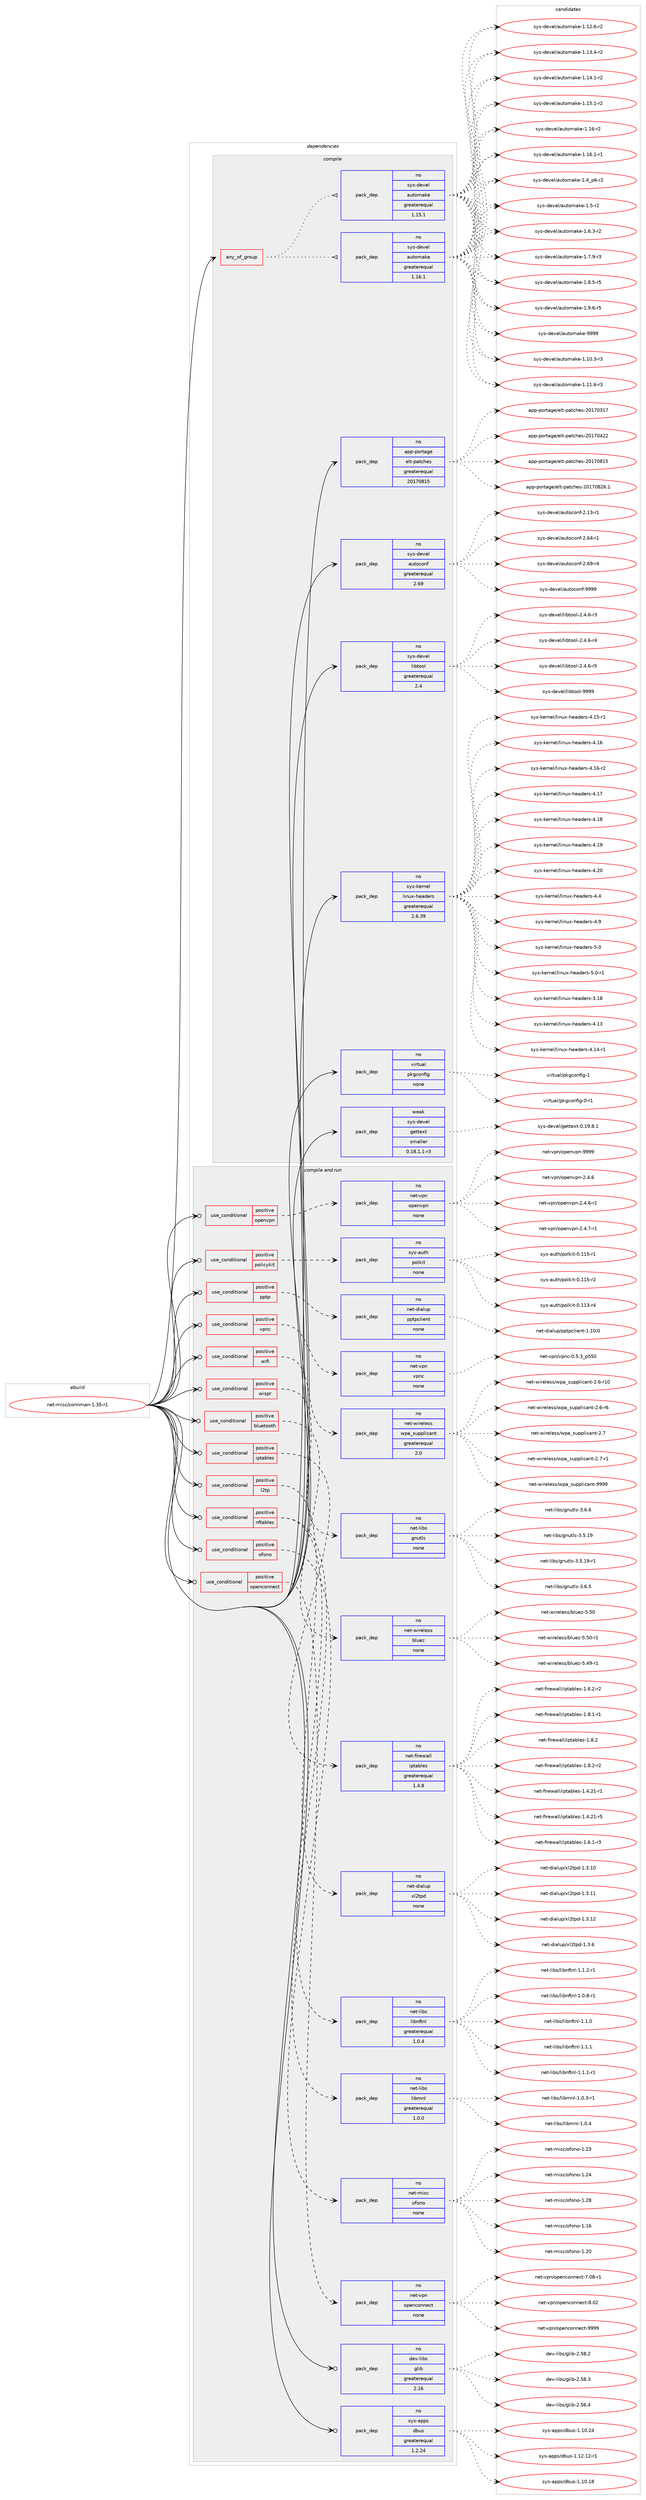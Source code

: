 digraph prolog {

# *************
# Graph options
# *************

newrank=true;
concentrate=true;
compound=true;
graph [rankdir=LR,fontname=Helvetica,fontsize=10,ranksep=1.5];#, ranksep=2.5, nodesep=0.2];
edge  [arrowhead=vee];
node  [fontname=Helvetica,fontsize=10];

# **********
# The ebuild
# **********

subgraph cluster_leftcol {
color=gray;
rank=same;
label=<<i>ebuild</i>>;
id [label="net-misc/connman-1.35-r1", color=red, width=4, href="../net-misc/connman-1.35-r1.svg"];
}

# ****************
# The dependencies
# ****************

subgraph cluster_midcol {
color=gray;
label=<<i>dependencies</i>>;
subgraph cluster_compile {
fillcolor="#eeeeee";
style=filled;
label=<<i>compile</i>>;
subgraph any26319 {
dependency1666412 [label=<<TABLE BORDER="0" CELLBORDER="1" CELLSPACING="0" CELLPADDING="4"><TR><TD CELLPADDING="10">any_of_group</TD></TR></TABLE>>, shape=none, color=red];subgraph pack1191334 {
dependency1666413 [label=<<TABLE BORDER="0" CELLBORDER="1" CELLSPACING="0" CELLPADDING="4" WIDTH="220"><TR><TD ROWSPAN="6" CELLPADDING="30">pack_dep</TD></TR><TR><TD WIDTH="110">no</TD></TR><TR><TD>sys-devel</TD></TR><TR><TD>automake</TD></TR><TR><TD>greaterequal</TD></TR><TR><TD>1.16.1</TD></TR></TABLE>>, shape=none, color=blue];
}
dependency1666412:e -> dependency1666413:w [weight=20,style="dotted",arrowhead="oinv"];
subgraph pack1191335 {
dependency1666414 [label=<<TABLE BORDER="0" CELLBORDER="1" CELLSPACING="0" CELLPADDING="4" WIDTH="220"><TR><TD ROWSPAN="6" CELLPADDING="30">pack_dep</TD></TR><TR><TD WIDTH="110">no</TD></TR><TR><TD>sys-devel</TD></TR><TR><TD>automake</TD></TR><TR><TD>greaterequal</TD></TR><TR><TD>1.15.1</TD></TR></TABLE>>, shape=none, color=blue];
}
dependency1666412:e -> dependency1666414:w [weight=20,style="dotted",arrowhead="oinv"];
}
id:e -> dependency1666412:w [weight=20,style="solid",arrowhead="vee"];
subgraph pack1191336 {
dependency1666415 [label=<<TABLE BORDER="0" CELLBORDER="1" CELLSPACING="0" CELLPADDING="4" WIDTH="220"><TR><TD ROWSPAN="6" CELLPADDING="30">pack_dep</TD></TR><TR><TD WIDTH="110">no</TD></TR><TR><TD>app-portage</TD></TR><TR><TD>elt-patches</TD></TR><TR><TD>greaterequal</TD></TR><TR><TD>20170815</TD></TR></TABLE>>, shape=none, color=blue];
}
id:e -> dependency1666415:w [weight=20,style="solid",arrowhead="vee"];
subgraph pack1191337 {
dependency1666416 [label=<<TABLE BORDER="0" CELLBORDER="1" CELLSPACING="0" CELLPADDING="4" WIDTH="220"><TR><TD ROWSPAN="6" CELLPADDING="30">pack_dep</TD></TR><TR><TD WIDTH="110">no</TD></TR><TR><TD>sys-devel</TD></TR><TR><TD>autoconf</TD></TR><TR><TD>greaterequal</TD></TR><TR><TD>2.69</TD></TR></TABLE>>, shape=none, color=blue];
}
id:e -> dependency1666416:w [weight=20,style="solid",arrowhead="vee"];
subgraph pack1191338 {
dependency1666417 [label=<<TABLE BORDER="0" CELLBORDER="1" CELLSPACING="0" CELLPADDING="4" WIDTH="220"><TR><TD ROWSPAN="6" CELLPADDING="30">pack_dep</TD></TR><TR><TD WIDTH="110">no</TD></TR><TR><TD>sys-devel</TD></TR><TR><TD>libtool</TD></TR><TR><TD>greaterequal</TD></TR><TR><TD>2.4</TD></TR></TABLE>>, shape=none, color=blue];
}
id:e -> dependency1666417:w [weight=20,style="solid",arrowhead="vee"];
subgraph pack1191339 {
dependency1666418 [label=<<TABLE BORDER="0" CELLBORDER="1" CELLSPACING="0" CELLPADDING="4" WIDTH="220"><TR><TD ROWSPAN="6" CELLPADDING="30">pack_dep</TD></TR><TR><TD WIDTH="110">no</TD></TR><TR><TD>sys-kernel</TD></TR><TR><TD>linux-headers</TD></TR><TR><TD>greaterequal</TD></TR><TR><TD>2.6.39</TD></TR></TABLE>>, shape=none, color=blue];
}
id:e -> dependency1666418:w [weight=20,style="solid",arrowhead="vee"];
subgraph pack1191340 {
dependency1666419 [label=<<TABLE BORDER="0" CELLBORDER="1" CELLSPACING="0" CELLPADDING="4" WIDTH="220"><TR><TD ROWSPAN="6" CELLPADDING="30">pack_dep</TD></TR><TR><TD WIDTH="110">no</TD></TR><TR><TD>virtual</TD></TR><TR><TD>pkgconfig</TD></TR><TR><TD>none</TD></TR><TR><TD></TD></TR></TABLE>>, shape=none, color=blue];
}
id:e -> dependency1666419:w [weight=20,style="solid",arrowhead="vee"];
subgraph pack1191341 {
dependency1666420 [label=<<TABLE BORDER="0" CELLBORDER="1" CELLSPACING="0" CELLPADDING="4" WIDTH="220"><TR><TD ROWSPAN="6" CELLPADDING="30">pack_dep</TD></TR><TR><TD WIDTH="110">weak</TD></TR><TR><TD>sys-devel</TD></TR><TR><TD>gettext</TD></TR><TR><TD>smaller</TD></TR><TR><TD>0.18.1.1-r3</TD></TR></TABLE>>, shape=none, color=blue];
}
id:e -> dependency1666420:w [weight=20,style="solid",arrowhead="vee"];
}
subgraph cluster_compileandrun {
fillcolor="#eeeeee";
style=filled;
label=<<i>compile and run</i>>;
subgraph cond447971 {
dependency1666421 [label=<<TABLE BORDER="0" CELLBORDER="1" CELLSPACING="0" CELLPADDING="4"><TR><TD ROWSPAN="3" CELLPADDING="10">use_conditional</TD></TR><TR><TD>positive</TD></TR><TR><TD>bluetooth</TD></TR></TABLE>>, shape=none, color=red];
subgraph pack1191342 {
dependency1666422 [label=<<TABLE BORDER="0" CELLBORDER="1" CELLSPACING="0" CELLPADDING="4" WIDTH="220"><TR><TD ROWSPAN="6" CELLPADDING="30">pack_dep</TD></TR><TR><TD WIDTH="110">no</TD></TR><TR><TD>net-wireless</TD></TR><TR><TD>bluez</TD></TR><TR><TD>none</TD></TR><TR><TD></TD></TR></TABLE>>, shape=none, color=blue];
}
dependency1666421:e -> dependency1666422:w [weight=20,style="dashed",arrowhead="vee"];
}
id:e -> dependency1666421:w [weight=20,style="solid",arrowhead="odotvee"];
subgraph cond447972 {
dependency1666423 [label=<<TABLE BORDER="0" CELLBORDER="1" CELLSPACING="0" CELLPADDING="4"><TR><TD ROWSPAN="3" CELLPADDING="10">use_conditional</TD></TR><TR><TD>positive</TD></TR><TR><TD>iptables</TD></TR></TABLE>>, shape=none, color=red];
subgraph pack1191343 {
dependency1666424 [label=<<TABLE BORDER="0" CELLBORDER="1" CELLSPACING="0" CELLPADDING="4" WIDTH="220"><TR><TD ROWSPAN="6" CELLPADDING="30">pack_dep</TD></TR><TR><TD WIDTH="110">no</TD></TR><TR><TD>net-firewall</TD></TR><TR><TD>iptables</TD></TR><TR><TD>greaterequal</TD></TR><TR><TD>1.4.8</TD></TR></TABLE>>, shape=none, color=blue];
}
dependency1666423:e -> dependency1666424:w [weight=20,style="dashed",arrowhead="vee"];
}
id:e -> dependency1666423:w [weight=20,style="solid",arrowhead="odotvee"];
subgraph cond447973 {
dependency1666425 [label=<<TABLE BORDER="0" CELLBORDER="1" CELLSPACING="0" CELLPADDING="4"><TR><TD ROWSPAN="3" CELLPADDING="10">use_conditional</TD></TR><TR><TD>positive</TD></TR><TR><TD>l2tp</TD></TR></TABLE>>, shape=none, color=red];
subgraph pack1191344 {
dependency1666426 [label=<<TABLE BORDER="0" CELLBORDER="1" CELLSPACING="0" CELLPADDING="4" WIDTH="220"><TR><TD ROWSPAN="6" CELLPADDING="30">pack_dep</TD></TR><TR><TD WIDTH="110">no</TD></TR><TR><TD>net-dialup</TD></TR><TR><TD>xl2tpd</TD></TR><TR><TD>none</TD></TR><TR><TD></TD></TR></TABLE>>, shape=none, color=blue];
}
dependency1666425:e -> dependency1666426:w [weight=20,style="dashed",arrowhead="vee"];
}
id:e -> dependency1666425:w [weight=20,style="solid",arrowhead="odotvee"];
subgraph cond447974 {
dependency1666427 [label=<<TABLE BORDER="0" CELLBORDER="1" CELLSPACING="0" CELLPADDING="4"><TR><TD ROWSPAN="3" CELLPADDING="10">use_conditional</TD></TR><TR><TD>positive</TD></TR><TR><TD>nftables</TD></TR></TABLE>>, shape=none, color=red];
subgraph pack1191345 {
dependency1666428 [label=<<TABLE BORDER="0" CELLBORDER="1" CELLSPACING="0" CELLPADDING="4" WIDTH="220"><TR><TD ROWSPAN="6" CELLPADDING="30">pack_dep</TD></TR><TR><TD WIDTH="110">no</TD></TR><TR><TD>net-libs</TD></TR><TR><TD>libnftnl</TD></TR><TR><TD>greaterequal</TD></TR><TR><TD>1.0.4</TD></TR></TABLE>>, shape=none, color=blue];
}
dependency1666427:e -> dependency1666428:w [weight=20,style="dashed",arrowhead="vee"];
subgraph pack1191346 {
dependency1666429 [label=<<TABLE BORDER="0" CELLBORDER="1" CELLSPACING="0" CELLPADDING="4" WIDTH="220"><TR><TD ROWSPAN="6" CELLPADDING="30">pack_dep</TD></TR><TR><TD WIDTH="110">no</TD></TR><TR><TD>net-libs</TD></TR><TR><TD>libmnl</TD></TR><TR><TD>greaterequal</TD></TR><TR><TD>1.0.0</TD></TR></TABLE>>, shape=none, color=blue];
}
dependency1666427:e -> dependency1666429:w [weight=20,style="dashed",arrowhead="vee"];
}
id:e -> dependency1666427:w [weight=20,style="solid",arrowhead="odotvee"];
subgraph cond447975 {
dependency1666430 [label=<<TABLE BORDER="0" CELLBORDER="1" CELLSPACING="0" CELLPADDING="4"><TR><TD ROWSPAN="3" CELLPADDING="10">use_conditional</TD></TR><TR><TD>positive</TD></TR><TR><TD>ofono</TD></TR></TABLE>>, shape=none, color=red];
subgraph pack1191347 {
dependency1666431 [label=<<TABLE BORDER="0" CELLBORDER="1" CELLSPACING="0" CELLPADDING="4" WIDTH="220"><TR><TD ROWSPAN="6" CELLPADDING="30">pack_dep</TD></TR><TR><TD WIDTH="110">no</TD></TR><TR><TD>net-misc</TD></TR><TR><TD>ofono</TD></TR><TR><TD>none</TD></TR><TR><TD></TD></TR></TABLE>>, shape=none, color=blue];
}
dependency1666430:e -> dependency1666431:w [weight=20,style="dashed",arrowhead="vee"];
}
id:e -> dependency1666430:w [weight=20,style="solid",arrowhead="odotvee"];
subgraph cond447976 {
dependency1666432 [label=<<TABLE BORDER="0" CELLBORDER="1" CELLSPACING="0" CELLPADDING="4"><TR><TD ROWSPAN="3" CELLPADDING="10">use_conditional</TD></TR><TR><TD>positive</TD></TR><TR><TD>openconnect</TD></TR></TABLE>>, shape=none, color=red];
subgraph pack1191348 {
dependency1666433 [label=<<TABLE BORDER="0" CELLBORDER="1" CELLSPACING="0" CELLPADDING="4" WIDTH="220"><TR><TD ROWSPAN="6" CELLPADDING="30">pack_dep</TD></TR><TR><TD WIDTH="110">no</TD></TR><TR><TD>net-vpn</TD></TR><TR><TD>openconnect</TD></TR><TR><TD>none</TD></TR><TR><TD></TD></TR></TABLE>>, shape=none, color=blue];
}
dependency1666432:e -> dependency1666433:w [weight=20,style="dashed",arrowhead="vee"];
}
id:e -> dependency1666432:w [weight=20,style="solid",arrowhead="odotvee"];
subgraph cond447977 {
dependency1666434 [label=<<TABLE BORDER="0" CELLBORDER="1" CELLSPACING="0" CELLPADDING="4"><TR><TD ROWSPAN="3" CELLPADDING="10">use_conditional</TD></TR><TR><TD>positive</TD></TR><TR><TD>openvpn</TD></TR></TABLE>>, shape=none, color=red];
subgraph pack1191349 {
dependency1666435 [label=<<TABLE BORDER="0" CELLBORDER="1" CELLSPACING="0" CELLPADDING="4" WIDTH="220"><TR><TD ROWSPAN="6" CELLPADDING="30">pack_dep</TD></TR><TR><TD WIDTH="110">no</TD></TR><TR><TD>net-vpn</TD></TR><TR><TD>openvpn</TD></TR><TR><TD>none</TD></TR><TR><TD></TD></TR></TABLE>>, shape=none, color=blue];
}
dependency1666434:e -> dependency1666435:w [weight=20,style="dashed",arrowhead="vee"];
}
id:e -> dependency1666434:w [weight=20,style="solid",arrowhead="odotvee"];
subgraph cond447978 {
dependency1666436 [label=<<TABLE BORDER="0" CELLBORDER="1" CELLSPACING="0" CELLPADDING="4"><TR><TD ROWSPAN="3" CELLPADDING="10">use_conditional</TD></TR><TR><TD>positive</TD></TR><TR><TD>policykit</TD></TR></TABLE>>, shape=none, color=red];
subgraph pack1191350 {
dependency1666437 [label=<<TABLE BORDER="0" CELLBORDER="1" CELLSPACING="0" CELLPADDING="4" WIDTH="220"><TR><TD ROWSPAN="6" CELLPADDING="30">pack_dep</TD></TR><TR><TD WIDTH="110">no</TD></TR><TR><TD>sys-auth</TD></TR><TR><TD>polkit</TD></TR><TR><TD>none</TD></TR><TR><TD></TD></TR></TABLE>>, shape=none, color=blue];
}
dependency1666436:e -> dependency1666437:w [weight=20,style="dashed",arrowhead="vee"];
}
id:e -> dependency1666436:w [weight=20,style="solid",arrowhead="odotvee"];
subgraph cond447979 {
dependency1666438 [label=<<TABLE BORDER="0" CELLBORDER="1" CELLSPACING="0" CELLPADDING="4"><TR><TD ROWSPAN="3" CELLPADDING="10">use_conditional</TD></TR><TR><TD>positive</TD></TR><TR><TD>pptp</TD></TR></TABLE>>, shape=none, color=red];
subgraph pack1191351 {
dependency1666439 [label=<<TABLE BORDER="0" CELLBORDER="1" CELLSPACING="0" CELLPADDING="4" WIDTH="220"><TR><TD ROWSPAN="6" CELLPADDING="30">pack_dep</TD></TR><TR><TD WIDTH="110">no</TD></TR><TR><TD>net-dialup</TD></TR><TR><TD>pptpclient</TD></TR><TR><TD>none</TD></TR><TR><TD></TD></TR></TABLE>>, shape=none, color=blue];
}
dependency1666438:e -> dependency1666439:w [weight=20,style="dashed",arrowhead="vee"];
}
id:e -> dependency1666438:w [weight=20,style="solid",arrowhead="odotvee"];
subgraph cond447980 {
dependency1666440 [label=<<TABLE BORDER="0" CELLBORDER="1" CELLSPACING="0" CELLPADDING="4"><TR><TD ROWSPAN="3" CELLPADDING="10">use_conditional</TD></TR><TR><TD>positive</TD></TR><TR><TD>vpnc</TD></TR></TABLE>>, shape=none, color=red];
subgraph pack1191352 {
dependency1666441 [label=<<TABLE BORDER="0" CELLBORDER="1" CELLSPACING="0" CELLPADDING="4" WIDTH="220"><TR><TD ROWSPAN="6" CELLPADDING="30">pack_dep</TD></TR><TR><TD WIDTH="110">no</TD></TR><TR><TD>net-vpn</TD></TR><TR><TD>vpnc</TD></TR><TR><TD>none</TD></TR><TR><TD></TD></TR></TABLE>>, shape=none, color=blue];
}
dependency1666440:e -> dependency1666441:w [weight=20,style="dashed",arrowhead="vee"];
}
id:e -> dependency1666440:w [weight=20,style="solid",arrowhead="odotvee"];
subgraph cond447981 {
dependency1666442 [label=<<TABLE BORDER="0" CELLBORDER="1" CELLSPACING="0" CELLPADDING="4"><TR><TD ROWSPAN="3" CELLPADDING="10">use_conditional</TD></TR><TR><TD>positive</TD></TR><TR><TD>wifi</TD></TR></TABLE>>, shape=none, color=red];
subgraph pack1191353 {
dependency1666443 [label=<<TABLE BORDER="0" CELLBORDER="1" CELLSPACING="0" CELLPADDING="4" WIDTH="220"><TR><TD ROWSPAN="6" CELLPADDING="30">pack_dep</TD></TR><TR><TD WIDTH="110">no</TD></TR><TR><TD>net-wireless</TD></TR><TR><TD>wpa_supplicant</TD></TR><TR><TD>greaterequal</TD></TR><TR><TD>2.0</TD></TR></TABLE>>, shape=none, color=blue];
}
dependency1666442:e -> dependency1666443:w [weight=20,style="dashed",arrowhead="vee"];
}
id:e -> dependency1666442:w [weight=20,style="solid",arrowhead="odotvee"];
subgraph cond447982 {
dependency1666444 [label=<<TABLE BORDER="0" CELLBORDER="1" CELLSPACING="0" CELLPADDING="4"><TR><TD ROWSPAN="3" CELLPADDING="10">use_conditional</TD></TR><TR><TD>positive</TD></TR><TR><TD>wispr</TD></TR></TABLE>>, shape=none, color=red];
subgraph pack1191354 {
dependency1666445 [label=<<TABLE BORDER="0" CELLBORDER="1" CELLSPACING="0" CELLPADDING="4" WIDTH="220"><TR><TD ROWSPAN="6" CELLPADDING="30">pack_dep</TD></TR><TR><TD WIDTH="110">no</TD></TR><TR><TD>net-libs</TD></TR><TR><TD>gnutls</TD></TR><TR><TD>none</TD></TR><TR><TD></TD></TR></TABLE>>, shape=none, color=blue];
}
dependency1666444:e -> dependency1666445:w [weight=20,style="dashed",arrowhead="vee"];
}
id:e -> dependency1666444:w [weight=20,style="solid",arrowhead="odotvee"];
subgraph pack1191355 {
dependency1666446 [label=<<TABLE BORDER="0" CELLBORDER="1" CELLSPACING="0" CELLPADDING="4" WIDTH="220"><TR><TD ROWSPAN="6" CELLPADDING="30">pack_dep</TD></TR><TR><TD WIDTH="110">no</TD></TR><TR><TD>dev-libs</TD></TR><TR><TD>glib</TD></TR><TR><TD>greaterequal</TD></TR><TR><TD>2.16</TD></TR></TABLE>>, shape=none, color=blue];
}
id:e -> dependency1666446:w [weight=20,style="solid",arrowhead="odotvee"];
subgraph pack1191356 {
dependency1666447 [label=<<TABLE BORDER="0" CELLBORDER="1" CELLSPACING="0" CELLPADDING="4" WIDTH="220"><TR><TD ROWSPAN="6" CELLPADDING="30">pack_dep</TD></TR><TR><TD WIDTH="110">no</TD></TR><TR><TD>sys-apps</TD></TR><TR><TD>dbus</TD></TR><TR><TD>greaterequal</TD></TR><TR><TD>1.2.24</TD></TR></TABLE>>, shape=none, color=blue];
}
id:e -> dependency1666447:w [weight=20,style="solid",arrowhead="odotvee"];
}
subgraph cluster_run {
fillcolor="#eeeeee";
style=filled;
label=<<i>run</i>>;
}
}

# **************
# The candidates
# **************

subgraph cluster_choices {
rank=same;
color=gray;
label=<<i>candidates</i>>;

subgraph choice1191334 {
color=black;
nodesep=1;
choice11512111545100101118101108479711711611110997107101454946494846514511451 [label="sys-devel/automake-1.10.3-r3", color=red, width=4,href="../sys-devel/automake-1.10.3-r3.svg"];
choice11512111545100101118101108479711711611110997107101454946494946544511451 [label="sys-devel/automake-1.11.6-r3", color=red, width=4,href="../sys-devel/automake-1.11.6-r3.svg"];
choice11512111545100101118101108479711711611110997107101454946495046544511450 [label="sys-devel/automake-1.12.6-r2", color=red, width=4,href="../sys-devel/automake-1.12.6-r2.svg"];
choice11512111545100101118101108479711711611110997107101454946495146524511450 [label="sys-devel/automake-1.13.4-r2", color=red, width=4,href="../sys-devel/automake-1.13.4-r2.svg"];
choice11512111545100101118101108479711711611110997107101454946495246494511450 [label="sys-devel/automake-1.14.1-r2", color=red, width=4,href="../sys-devel/automake-1.14.1-r2.svg"];
choice11512111545100101118101108479711711611110997107101454946495346494511450 [label="sys-devel/automake-1.15.1-r2", color=red, width=4,href="../sys-devel/automake-1.15.1-r2.svg"];
choice1151211154510010111810110847971171161111099710710145494649544511450 [label="sys-devel/automake-1.16-r2", color=red, width=4,href="../sys-devel/automake-1.16-r2.svg"];
choice11512111545100101118101108479711711611110997107101454946495446494511449 [label="sys-devel/automake-1.16.1-r1", color=red, width=4,href="../sys-devel/automake-1.16.1-r1.svg"];
choice115121115451001011181011084797117116111109971071014549465295112544511450 [label="sys-devel/automake-1.4_p6-r2", color=red, width=4,href="../sys-devel/automake-1.4_p6-r2.svg"];
choice11512111545100101118101108479711711611110997107101454946534511450 [label="sys-devel/automake-1.5-r2", color=red, width=4,href="../sys-devel/automake-1.5-r2.svg"];
choice115121115451001011181011084797117116111109971071014549465446514511450 [label="sys-devel/automake-1.6.3-r2", color=red, width=4,href="../sys-devel/automake-1.6.3-r2.svg"];
choice115121115451001011181011084797117116111109971071014549465546574511451 [label="sys-devel/automake-1.7.9-r3", color=red, width=4,href="../sys-devel/automake-1.7.9-r3.svg"];
choice115121115451001011181011084797117116111109971071014549465646534511453 [label="sys-devel/automake-1.8.5-r5", color=red, width=4,href="../sys-devel/automake-1.8.5-r5.svg"];
choice115121115451001011181011084797117116111109971071014549465746544511453 [label="sys-devel/automake-1.9.6-r5", color=red, width=4,href="../sys-devel/automake-1.9.6-r5.svg"];
choice115121115451001011181011084797117116111109971071014557575757 [label="sys-devel/automake-9999", color=red, width=4,href="../sys-devel/automake-9999.svg"];
dependency1666413:e -> choice11512111545100101118101108479711711611110997107101454946494846514511451:w [style=dotted,weight="100"];
dependency1666413:e -> choice11512111545100101118101108479711711611110997107101454946494946544511451:w [style=dotted,weight="100"];
dependency1666413:e -> choice11512111545100101118101108479711711611110997107101454946495046544511450:w [style=dotted,weight="100"];
dependency1666413:e -> choice11512111545100101118101108479711711611110997107101454946495146524511450:w [style=dotted,weight="100"];
dependency1666413:e -> choice11512111545100101118101108479711711611110997107101454946495246494511450:w [style=dotted,weight="100"];
dependency1666413:e -> choice11512111545100101118101108479711711611110997107101454946495346494511450:w [style=dotted,weight="100"];
dependency1666413:e -> choice1151211154510010111810110847971171161111099710710145494649544511450:w [style=dotted,weight="100"];
dependency1666413:e -> choice11512111545100101118101108479711711611110997107101454946495446494511449:w [style=dotted,weight="100"];
dependency1666413:e -> choice115121115451001011181011084797117116111109971071014549465295112544511450:w [style=dotted,weight="100"];
dependency1666413:e -> choice11512111545100101118101108479711711611110997107101454946534511450:w [style=dotted,weight="100"];
dependency1666413:e -> choice115121115451001011181011084797117116111109971071014549465446514511450:w [style=dotted,weight="100"];
dependency1666413:e -> choice115121115451001011181011084797117116111109971071014549465546574511451:w [style=dotted,weight="100"];
dependency1666413:e -> choice115121115451001011181011084797117116111109971071014549465646534511453:w [style=dotted,weight="100"];
dependency1666413:e -> choice115121115451001011181011084797117116111109971071014549465746544511453:w [style=dotted,weight="100"];
dependency1666413:e -> choice115121115451001011181011084797117116111109971071014557575757:w [style=dotted,weight="100"];
}
subgraph choice1191335 {
color=black;
nodesep=1;
choice11512111545100101118101108479711711611110997107101454946494846514511451 [label="sys-devel/automake-1.10.3-r3", color=red, width=4,href="../sys-devel/automake-1.10.3-r3.svg"];
choice11512111545100101118101108479711711611110997107101454946494946544511451 [label="sys-devel/automake-1.11.6-r3", color=red, width=4,href="../sys-devel/automake-1.11.6-r3.svg"];
choice11512111545100101118101108479711711611110997107101454946495046544511450 [label="sys-devel/automake-1.12.6-r2", color=red, width=4,href="../sys-devel/automake-1.12.6-r2.svg"];
choice11512111545100101118101108479711711611110997107101454946495146524511450 [label="sys-devel/automake-1.13.4-r2", color=red, width=4,href="../sys-devel/automake-1.13.4-r2.svg"];
choice11512111545100101118101108479711711611110997107101454946495246494511450 [label="sys-devel/automake-1.14.1-r2", color=red, width=4,href="../sys-devel/automake-1.14.1-r2.svg"];
choice11512111545100101118101108479711711611110997107101454946495346494511450 [label="sys-devel/automake-1.15.1-r2", color=red, width=4,href="../sys-devel/automake-1.15.1-r2.svg"];
choice1151211154510010111810110847971171161111099710710145494649544511450 [label="sys-devel/automake-1.16-r2", color=red, width=4,href="../sys-devel/automake-1.16-r2.svg"];
choice11512111545100101118101108479711711611110997107101454946495446494511449 [label="sys-devel/automake-1.16.1-r1", color=red, width=4,href="../sys-devel/automake-1.16.1-r1.svg"];
choice115121115451001011181011084797117116111109971071014549465295112544511450 [label="sys-devel/automake-1.4_p6-r2", color=red, width=4,href="../sys-devel/automake-1.4_p6-r2.svg"];
choice11512111545100101118101108479711711611110997107101454946534511450 [label="sys-devel/automake-1.5-r2", color=red, width=4,href="../sys-devel/automake-1.5-r2.svg"];
choice115121115451001011181011084797117116111109971071014549465446514511450 [label="sys-devel/automake-1.6.3-r2", color=red, width=4,href="../sys-devel/automake-1.6.3-r2.svg"];
choice115121115451001011181011084797117116111109971071014549465546574511451 [label="sys-devel/automake-1.7.9-r3", color=red, width=4,href="../sys-devel/automake-1.7.9-r3.svg"];
choice115121115451001011181011084797117116111109971071014549465646534511453 [label="sys-devel/automake-1.8.5-r5", color=red, width=4,href="../sys-devel/automake-1.8.5-r5.svg"];
choice115121115451001011181011084797117116111109971071014549465746544511453 [label="sys-devel/automake-1.9.6-r5", color=red, width=4,href="../sys-devel/automake-1.9.6-r5.svg"];
choice115121115451001011181011084797117116111109971071014557575757 [label="sys-devel/automake-9999", color=red, width=4,href="../sys-devel/automake-9999.svg"];
dependency1666414:e -> choice11512111545100101118101108479711711611110997107101454946494846514511451:w [style=dotted,weight="100"];
dependency1666414:e -> choice11512111545100101118101108479711711611110997107101454946494946544511451:w [style=dotted,weight="100"];
dependency1666414:e -> choice11512111545100101118101108479711711611110997107101454946495046544511450:w [style=dotted,weight="100"];
dependency1666414:e -> choice11512111545100101118101108479711711611110997107101454946495146524511450:w [style=dotted,weight="100"];
dependency1666414:e -> choice11512111545100101118101108479711711611110997107101454946495246494511450:w [style=dotted,weight="100"];
dependency1666414:e -> choice11512111545100101118101108479711711611110997107101454946495346494511450:w [style=dotted,weight="100"];
dependency1666414:e -> choice1151211154510010111810110847971171161111099710710145494649544511450:w [style=dotted,weight="100"];
dependency1666414:e -> choice11512111545100101118101108479711711611110997107101454946495446494511449:w [style=dotted,weight="100"];
dependency1666414:e -> choice115121115451001011181011084797117116111109971071014549465295112544511450:w [style=dotted,weight="100"];
dependency1666414:e -> choice11512111545100101118101108479711711611110997107101454946534511450:w [style=dotted,weight="100"];
dependency1666414:e -> choice115121115451001011181011084797117116111109971071014549465446514511450:w [style=dotted,weight="100"];
dependency1666414:e -> choice115121115451001011181011084797117116111109971071014549465546574511451:w [style=dotted,weight="100"];
dependency1666414:e -> choice115121115451001011181011084797117116111109971071014549465646534511453:w [style=dotted,weight="100"];
dependency1666414:e -> choice115121115451001011181011084797117116111109971071014549465746544511453:w [style=dotted,weight="100"];
dependency1666414:e -> choice115121115451001011181011084797117116111109971071014557575757:w [style=dotted,weight="100"];
}
subgraph choice1191336 {
color=black;
nodesep=1;
choice97112112451121111141169710310147101108116451129711699104101115455048495548514955 [label="app-portage/elt-patches-20170317", color=red, width=4,href="../app-portage/elt-patches-20170317.svg"];
choice97112112451121111141169710310147101108116451129711699104101115455048495548525050 [label="app-portage/elt-patches-20170422", color=red, width=4,href="../app-portage/elt-patches-20170422.svg"];
choice97112112451121111141169710310147101108116451129711699104101115455048495548564953 [label="app-portage/elt-patches-20170815", color=red, width=4,href="../app-portage/elt-patches-20170815.svg"];
choice971121124511211111411697103101471011081164511297116991041011154550484955485650544649 [label="app-portage/elt-patches-20170826.1", color=red, width=4,href="../app-portage/elt-patches-20170826.1.svg"];
dependency1666415:e -> choice97112112451121111141169710310147101108116451129711699104101115455048495548514955:w [style=dotted,weight="100"];
dependency1666415:e -> choice97112112451121111141169710310147101108116451129711699104101115455048495548525050:w [style=dotted,weight="100"];
dependency1666415:e -> choice97112112451121111141169710310147101108116451129711699104101115455048495548564953:w [style=dotted,weight="100"];
dependency1666415:e -> choice971121124511211111411697103101471011081164511297116991041011154550484955485650544649:w [style=dotted,weight="100"];
}
subgraph choice1191337 {
color=black;
nodesep=1;
choice1151211154510010111810110847971171161119911111010245504649514511449 [label="sys-devel/autoconf-2.13-r1", color=red, width=4,href="../sys-devel/autoconf-2.13-r1.svg"];
choice1151211154510010111810110847971171161119911111010245504654524511449 [label="sys-devel/autoconf-2.64-r1", color=red, width=4,href="../sys-devel/autoconf-2.64-r1.svg"];
choice1151211154510010111810110847971171161119911111010245504654574511452 [label="sys-devel/autoconf-2.69-r4", color=red, width=4,href="../sys-devel/autoconf-2.69-r4.svg"];
choice115121115451001011181011084797117116111991111101024557575757 [label="sys-devel/autoconf-9999", color=red, width=4,href="../sys-devel/autoconf-9999.svg"];
dependency1666416:e -> choice1151211154510010111810110847971171161119911111010245504649514511449:w [style=dotted,weight="100"];
dependency1666416:e -> choice1151211154510010111810110847971171161119911111010245504654524511449:w [style=dotted,weight="100"];
dependency1666416:e -> choice1151211154510010111810110847971171161119911111010245504654574511452:w [style=dotted,weight="100"];
dependency1666416:e -> choice115121115451001011181011084797117116111991111101024557575757:w [style=dotted,weight="100"];
}
subgraph choice1191338 {
color=black;
nodesep=1;
choice1151211154510010111810110847108105981161111111084550465246544511451 [label="sys-devel/libtool-2.4.6-r3", color=red, width=4,href="../sys-devel/libtool-2.4.6-r3.svg"];
choice1151211154510010111810110847108105981161111111084550465246544511452 [label="sys-devel/libtool-2.4.6-r4", color=red, width=4,href="../sys-devel/libtool-2.4.6-r4.svg"];
choice1151211154510010111810110847108105981161111111084550465246544511453 [label="sys-devel/libtool-2.4.6-r5", color=red, width=4,href="../sys-devel/libtool-2.4.6-r5.svg"];
choice1151211154510010111810110847108105981161111111084557575757 [label="sys-devel/libtool-9999", color=red, width=4,href="../sys-devel/libtool-9999.svg"];
dependency1666417:e -> choice1151211154510010111810110847108105981161111111084550465246544511451:w [style=dotted,weight="100"];
dependency1666417:e -> choice1151211154510010111810110847108105981161111111084550465246544511452:w [style=dotted,weight="100"];
dependency1666417:e -> choice1151211154510010111810110847108105981161111111084550465246544511453:w [style=dotted,weight="100"];
dependency1666417:e -> choice1151211154510010111810110847108105981161111111084557575757:w [style=dotted,weight="100"];
}
subgraph choice1191339 {
color=black;
nodesep=1;
choice115121115451071011141101011084710810511011712045104101971001011141154551464956 [label="sys-kernel/linux-headers-3.18", color=red, width=4,href="../sys-kernel/linux-headers-3.18.svg"];
choice115121115451071011141101011084710810511011712045104101971001011141154552464951 [label="sys-kernel/linux-headers-4.13", color=red, width=4,href="../sys-kernel/linux-headers-4.13.svg"];
choice1151211154510710111411010110847108105110117120451041019710010111411545524649524511449 [label="sys-kernel/linux-headers-4.14-r1", color=red, width=4,href="../sys-kernel/linux-headers-4.14-r1.svg"];
choice1151211154510710111411010110847108105110117120451041019710010111411545524649534511449 [label="sys-kernel/linux-headers-4.15-r1", color=red, width=4,href="../sys-kernel/linux-headers-4.15-r1.svg"];
choice115121115451071011141101011084710810511011712045104101971001011141154552464954 [label="sys-kernel/linux-headers-4.16", color=red, width=4,href="../sys-kernel/linux-headers-4.16.svg"];
choice1151211154510710111411010110847108105110117120451041019710010111411545524649544511450 [label="sys-kernel/linux-headers-4.16-r2", color=red, width=4,href="../sys-kernel/linux-headers-4.16-r2.svg"];
choice115121115451071011141101011084710810511011712045104101971001011141154552464955 [label="sys-kernel/linux-headers-4.17", color=red, width=4,href="../sys-kernel/linux-headers-4.17.svg"];
choice115121115451071011141101011084710810511011712045104101971001011141154552464956 [label="sys-kernel/linux-headers-4.18", color=red, width=4,href="../sys-kernel/linux-headers-4.18.svg"];
choice115121115451071011141101011084710810511011712045104101971001011141154552464957 [label="sys-kernel/linux-headers-4.19", color=red, width=4,href="../sys-kernel/linux-headers-4.19.svg"];
choice115121115451071011141101011084710810511011712045104101971001011141154552465048 [label="sys-kernel/linux-headers-4.20", color=red, width=4,href="../sys-kernel/linux-headers-4.20.svg"];
choice1151211154510710111411010110847108105110117120451041019710010111411545524652 [label="sys-kernel/linux-headers-4.4", color=red, width=4,href="../sys-kernel/linux-headers-4.4.svg"];
choice1151211154510710111411010110847108105110117120451041019710010111411545524657 [label="sys-kernel/linux-headers-4.9", color=red, width=4,href="../sys-kernel/linux-headers-4.9.svg"];
choice1151211154510710111411010110847108105110117120451041019710010111411545534648 [label="sys-kernel/linux-headers-5.0", color=red, width=4,href="../sys-kernel/linux-headers-5.0.svg"];
choice11512111545107101114110101108471081051101171204510410197100101114115455346484511449 [label="sys-kernel/linux-headers-5.0-r1", color=red, width=4,href="../sys-kernel/linux-headers-5.0-r1.svg"];
dependency1666418:e -> choice115121115451071011141101011084710810511011712045104101971001011141154551464956:w [style=dotted,weight="100"];
dependency1666418:e -> choice115121115451071011141101011084710810511011712045104101971001011141154552464951:w [style=dotted,weight="100"];
dependency1666418:e -> choice1151211154510710111411010110847108105110117120451041019710010111411545524649524511449:w [style=dotted,weight="100"];
dependency1666418:e -> choice1151211154510710111411010110847108105110117120451041019710010111411545524649534511449:w [style=dotted,weight="100"];
dependency1666418:e -> choice115121115451071011141101011084710810511011712045104101971001011141154552464954:w [style=dotted,weight="100"];
dependency1666418:e -> choice1151211154510710111411010110847108105110117120451041019710010111411545524649544511450:w [style=dotted,weight="100"];
dependency1666418:e -> choice115121115451071011141101011084710810511011712045104101971001011141154552464955:w [style=dotted,weight="100"];
dependency1666418:e -> choice115121115451071011141101011084710810511011712045104101971001011141154552464956:w [style=dotted,weight="100"];
dependency1666418:e -> choice115121115451071011141101011084710810511011712045104101971001011141154552464957:w [style=dotted,weight="100"];
dependency1666418:e -> choice115121115451071011141101011084710810511011712045104101971001011141154552465048:w [style=dotted,weight="100"];
dependency1666418:e -> choice1151211154510710111411010110847108105110117120451041019710010111411545524652:w [style=dotted,weight="100"];
dependency1666418:e -> choice1151211154510710111411010110847108105110117120451041019710010111411545524657:w [style=dotted,weight="100"];
dependency1666418:e -> choice1151211154510710111411010110847108105110117120451041019710010111411545534648:w [style=dotted,weight="100"];
dependency1666418:e -> choice11512111545107101114110101108471081051101171204510410197100101114115455346484511449:w [style=dotted,weight="100"];
}
subgraph choice1191340 {
color=black;
nodesep=1;
choice11810511411611797108471121071039911111010210510345484511449 [label="virtual/pkgconfig-0-r1", color=red, width=4,href="../virtual/pkgconfig-0-r1.svg"];
choice1181051141161179710847112107103991111101021051034549 [label="virtual/pkgconfig-1", color=red, width=4,href="../virtual/pkgconfig-1.svg"];
dependency1666419:e -> choice11810511411611797108471121071039911111010210510345484511449:w [style=dotted,weight="100"];
dependency1666419:e -> choice1181051141161179710847112107103991111101021051034549:w [style=dotted,weight="100"];
}
subgraph choice1191341 {
color=black;
nodesep=1;
choice1151211154510010111810110847103101116116101120116454846495746564649 [label="sys-devel/gettext-0.19.8.1", color=red, width=4,href="../sys-devel/gettext-0.19.8.1.svg"];
dependency1666420:e -> choice1151211154510010111810110847103101116116101120116454846495746564649:w [style=dotted,weight="100"];
}
subgraph choice1191342 {
color=black;
nodesep=1;
choice11010111645119105114101108101115115479810811710112245534652574511449 [label="net-wireless/bluez-5.49-r1", color=red, width=4,href="../net-wireless/bluez-5.49-r1.svg"];
choice1101011164511910511410110810111511547981081171011224553465348 [label="net-wireless/bluez-5.50", color=red, width=4,href="../net-wireless/bluez-5.50.svg"];
choice11010111645119105114101108101115115479810811710112245534653484511449 [label="net-wireless/bluez-5.50-r1", color=red, width=4,href="../net-wireless/bluez-5.50-r1.svg"];
dependency1666422:e -> choice11010111645119105114101108101115115479810811710112245534652574511449:w [style=dotted,weight="100"];
dependency1666422:e -> choice1101011164511910511410110810111511547981081171011224553465348:w [style=dotted,weight="100"];
dependency1666422:e -> choice11010111645119105114101108101115115479810811710112245534653484511449:w [style=dotted,weight="100"];
}
subgraph choice1191343 {
color=black;
nodesep=1;
choice1101011164510210511410111997108108471051121169798108101115454946524650494511449 [label="net-firewall/iptables-1.4.21-r1", color=red, width=4,href="../net-firewall/iptables-1.4.21-r1.svg"];
choice1101011164510210511410111997108108471051121169798108101115454946524650494511453 [label="net-firewall/iptables-1.4.21-r5", color=red, width=4,href="../net-firewall/iptables-1.4.21-r5.svg"];
choice11010111645102105114101119971081084710511211697981081011154549465446494511451 [label="net-firewall/iptables-1.6.1-r3", color=red, width=4,href="../net-firewall/iptables-1.6.1-r3.svg"];
choice11010111645102105114101119971081084710511211697981081011154549465446504511450 [label="net-firewall/iptables-1.6.2-r2", color=red, width=4,href="../net-firewall/iptables-1.6.2-r2.svg"];
choice11010111645102105114101119971081084710511211697981081011154549465646494511449 [label="net-firewall/iptables-1.8.1-r1", color=red, width=4,href="../net-firewall/iptables-1.8.1-r1.svg"];
choice1101011164510210511410111997108108471051121169798108101115454946564650 [label="net-firewall/iptables-1.8.2", color=red, width=4,href="../net-firewall/iptables-1.8.2.svg"];
choice11010111645102105114101119971081084710511211697981081011154549465646504511450 [label="net-firewall/iptables-1.8.2-r2", color=red, width=4,href="../net-firewall/iptables-1.8.2-r2.svg"];
dependency1666424:e -> choice1101011164510210511410111997108108471051121169798108101115454946524650494511449:w [style=dotted,weight="100"];
dependency1666424:e -> choice1101011164510210511410111997108108471051121169798108101115454946524650494511453:w [style=dotted,weight="100"];
dependency1666424:e -> choice11010111645102105114101119971081084710511211697981081011154549465446494511451:w [style=dotted,weight="100"];
dependency1666424:e -> choice11010111645102105114101119971081084710511211697981081011154549465446504511450:w [style=dotted,weight="100"];
dependency1666424:e -> choice11010111645102105114101119971081084710511211697981081011154549465646494511449:w [style=dotted,weight="100"];
dependency1666424:e -> choice1101011164510210511410111997108108471051121169798108101115454946564650:w [style=dotted,weight="100"];
dependency1666424:e -> choice11010111645102105114101119971081084710511211697981081011154549465646504511450:w [style=dotted,weight="100"];
}
subgraph choice1191344 {
color=black;
nodesep=1;
choice1101011164510010597108117112471201085011611210045494651464948 [label="net-dialup/xl2tpd-1.3.10", color=red, width=4,href="../net-dialup/xl2tpd-1.3.10.svg"];
choice1101011164510010597108117112471201085011611210045494651464949 [label="net-dialup/xl2tpd-1.3.11", color=red, width=4,href="../net-dialup/xl2tpd-1.3.11.svg"];
choice1101011164510010597108117112471201085011611210045494651464950 [label="net-dialup/xl2tpd-1.3.12", color=red, width=4,href="../net-dialup/xl2tpd-1.3.12.svg"];
choice11010111645100105971081171124712010850116112100454946514654 [label="net-dialup/xl2tpd-1.3.6", color=red, width=4,href="../net-dialup/xl2tpd-1.3.6.svg"];
dependency1666426:e -> choice1101011164510010597108117112471201085011611210045494651464948:w [style=dotted,weight="100"];
dependency1666426:e -> choice1101011164510010597108117112471201085011611210045494651464949:w [style=dotted,weight="100"];
dependency1666426:e -> choice1101011164510010597108117112471201085011611210045494651464950:w [style=dotted,weight="100"];
dependency1666426:e -> choice11010111645100105971081171124712010850116112100454946514654:w [style=dotted,weight="100"];
}
subgraph choice1191345 {
color=black;
nodesep=1;
choice110101116451081059811547108105981101021161101084549464846564511449 [label="net-libs/libnftnl-1.0.8-r1", color=red, width=4,href="../net-libs/libnftnl-1.0.8-r1.svg"];
choice11010111645108105981154710810598110102116110108454946494648 [label="net-libs/libnftnl-1.1.0", color=red, width=4,href="../net-libs/libnftnl-1.1.0.svg"];
choice11010111645108105981154710810598110102116110108454946494649 [label="net-libs/libnftnl-1.1.1", color=red, width=4,href="../net-libs/libnftnl-1.1.1.svg"];
choice110101116451081059811547108105981101021161101084549464946494511449 [label="net-libs/libnftnl-1.1.1-r1", color=red, width=4,href="../net-libs/libnftnl-1.1.1-r1.svg"];
choice110101116451081059811547108105981101021161101084549464946504511449 [label="net-libs/libnftnl-1.1.2-r1", color=red, width=4,href="../net-libs/libnftnl-1.1.2-r1.svg"];
dependency1666428:e -> choice110101116451081059811547108105981101021161101084549464846564511449:w [style=dotted,weight="100"];
dependency1666428:e -> choice11010111645108105981154710810598110102116110108454946494648:w [style=dotted,weight="100"];
dependency1666428:e -> choice11010111645108105981154710810598110102116110108454946494649:w [style=dotted,weight="100"];
dependency1666428:e -> choice110101116451081059811547108105981101021161101084549464946494511449:w [style=dotted,weight="100"];
dependency1666428:e -> choice110101116451081059811547108105981101021161101084549464946504511449:w [style=dotted,weight="100"];
}
subgraph choice1191346 {
color=black;
nodesep=1;
choice110101116451081059811547108105981091101084549464846514511449 [label="net-libs/libmnl-1.0.3-r1", color=red, width=4,href="../net-libs/libmnl-1.0.3-r1.svg"];
choice11010111645108105981154710810598109110108454946484652 [label="net-libs/libmnl-1.0.4", color=red, width=4,href="../net-libs/libmnl-1.0.4.svg"];
dependency1666429:e -> choice110101116451081059811547108105981091101084549464846514511449:w [style=dotted,weight="100"];
dependency1666429:e -> choice11010111645108105981154710810598109110108454946484652:w [style=dotted,weight="100"];
}
subgraph choice1191347 {
color=black;
nodesep=1;
choice1101011164510910511599471111021111101114549464954 [label="net-misc/ofono-1.16", color=red, width=4,href="../net-misc/ofono-1.16.svg"];
choice1101011164510910511599471111021111101114549465048 [label="net-misc/ofono-1.20", color=red, width=4,href="../net-misc/ofono-1.20.svg"];
choice1101011164510910511599471111021111101114549465051 [label="net-misc/ofono-1.23", color=red, width=4,href="../net-misc/ofono-1.23.svg"];
choice1101011164510910511599471111021111101114549465052 [label="net-misc/ofono-1.24", color=red, width=4,href="../net-misc/ofono-1.24.svg"];
choice1101011164510910511599471111021111101114549465056 [label="net-misc/ofono-1.28", color=red, width=4,href="../net-misc/ofono-1.28.svg"];
dependency1666431:e -> choice1101011164510910511599471111021111101114549464954:w [style=dotted,weight="100"];
dependency1666431:e -> choice1101011164510910511599471111021111101114549465048:w [style=dotted,weight="100"];
dependency1666431:e -> choice1101011164510910511599471111021111101114549465051:w [style=dotted,weight="100"];
dependency1666431:e -> choice1101011164510910511599471111021111101114549465052:w [style=dotted,weight="100"];
dependency1666431:e -> choice1101011164510910511599471111021111101114549465056:w [style=dotted,weight="100"];
}
subgraph choice1191348 {
color=black;
nodesep=1;
choice1101011164511811211047111112101110991111101101019911645554648564511449 [label="net-vpn/openconnect-7.08-r1", color=red, width=4,href="../net-vpn/openconnect-7.08-r1.svg"];
choice110101116451181121104711111210111099111110110101991164556464850 [label="net-vpn/openconnect-8.02", color=red, width=4,href="../net-vpn/openconnect-8.02.svg"];
choice110101116451181121104711111210111099111110110101991164557575757 [label="net-vpn/openconnect-9999", color=red, width=4,href="../net-vpn/openconnect-9999.svg"];
dependency1666433:e -> choice1101011164511811211047111112101110991111101101019911645554648564511449:w [style=dotted,weight="100"];
dependency1666433:e -> choice110101116451181121104711111210111099111110110101991164556464850:w [style=dotted,weight="100"];
dependency1666433:e -> choice110101116451181121104711111210111099111110110101991164557575757:w [style=dotted,weight="100"];
}
subgraph choice1191349 {
color=black;
nodesep=1;
choice1101011164511811211047111112101110118112110455046524654 [label="net-vpn/openvpn-2.4.6", color=red, width=4,href="../net-vpn/openvpn-2.4.6.svg"];
choice11010111645118112110471111121011101181121104550465246544511449 [label="net-vpn/openvpn-2.4.6-r1", color=red, width=4,href="../net-vpn/openvpn-2.4.6-r1.svg"];
choice11010111645118112110471111121011101181121104550465246554511449 [label="net-vpn/openvpn-2.4.7-r1", color=red, width=4,href="../net-vpn/openvpn-2.4.7-r1.svg"];
choice11010111645118112110471111121011101181121104557575757 [label="net-vpn/openvpn-9999", color=red, width=4,href="../net-vpn/openvpn-9999.svg"];
dependency1666435:e -> choice1101011164511811211047111112101110118112110455046524654:w [style=dotted,weight="100"];
dependency1666435:e -> choice11010111645118112110471111121011101181121104550465246544511449:w [style=dotted,weight="100"];
dependency1666435:e -> choice11010111645118112110471111121011101181121104550465246554511449:w [style=dotted,weight="100"];
dependency1666435:e -> choice11010111645118112110471111121011101181121104557575757:w [style=dotted,weight="100"];
}
subgraph choice1191350 {
color=black;
nodesep=1;
choice1151211154597117116104471121111081071051164548464949514511452 [label="sys-auth/polkit-0.113-r4", color=red, width=4,href="../sys-auth/polkit-0.113-r4.svg"];
choice1151211154597117116104471121111081071051164548464949534511449 [label="sys-auth/polkit-0.115-r1", color=red, width=4,href="../sys-auth/polkit-0.115-r1.svg"];
choice1151211154597117116104471121111081071051164548464949534511450 [label="sys-auth/polkit-0.115-r2", color=red, width=4,href="../sys-auth/polkit-0.115-r2.svg"];
dependency1666437:e -> choice1151211154597117116104471121111081071051164548464949514511452:w [style=dotted,weight="100"];
dependency1666437:e -> choice1151211154597117116104471121111081071051164548464949534511449:w [style=dotted,weight="100"];
dependency1666437:e -> choice1151211154597117116104471121111081071051164548464949534511450:w [style=dotted,weight="100"];
}
subgraph choice1191351 {
color=black;
nodesep=1;
choice1101011164510010597108117112471121121161129910810510111011645494649484648 [label="net-dialup/pptpclient-1.10.0", color=red, width=4,href="../net-dialup/pptpclient-1.10.0.svg"];
dependency1666439:e -> choice1101011164510010597108117112471121121161129910810510111011645494649484648:w [style=dotted,weight="100"];
}
subgraph choice1191352 {
color=black;
nodesep=1;
choice11010111645118112110471181121109945484653465195112535348 [label="net-vpn/vpnc-0.5.3_p550", color=red, width=4,href="../net-vpn/vpnc-0.5.3_p550.svg"];
dependency1666441:e -> choice11010111645118112110471181121109945484653465195112535348:w [style=dotted,weight="100"];
}
subgraph choice1191353 {
color=black;
nodesep=1;
choice11010111645119105114101108101115115471191129795115117112112108105999711011645504654451144948 [label="net-wireless/wpa_supplicant-2.6-r10", color=red, width=4,href="../net-wireless/wpa_supplicant-2.6-r10.svg"];
choice110101116451191051141011081011151154711911297951151171121121081059997110116455046544511454 [label="net-wireless/wpa_supplicant-2.6-r6", color=red, width=4,href="../net-wireless/wpa_supplicant-2.6-r6.svg"];
choice11010111645119105114101108101115115471191129795115117112112108105999711011645504655 [label="net-wireless/wpa_supplicant-2.7", color=red, width=4,href="../net-wireless/wpa_supplicant-2.7.svg"];
choice110101116451191051141011081011151154711911297951151171121121081059997110116455046554511449 [label="net-wireless/wpa_supplicant-2.7-r1", color=red, width=4,href="../net-wireless/wpa_supplicant-2.7-r1.svg"];
choice1101011164511910511410110810111511547119112979511511711211210810599971101164557575757 [label="net-wireless/wpa_supplicant-9999", color=red, width=4,href="../net-wireless/wpa_supplicant-9999.svg"];
dependency1666443:e -> choice11010111645119105114101108101115115471191129795115117112112108105999711011645504654451144948:w [style=dotted,weight="100"];
dependency1666443:e -> choice110101116451191051141011081011151154711911297951151171121121081059997110116455046544511454:w [style=dotted,weight="100"];
dependency1666443:e -> choice11010111645119105114101108101115115471191129795115117112112108105999711011645504655:w [style=dotted,weight="100"];
dependency1666443:e -> choice110101116451191051141011081011151154711911297951151171121121081059997110116455046554511449:w [style=dotted,weight="100"];
dependency1666443:e -> choice1101011164511910511410110810111511547119112979511511711211210810599971101164557575757:w [style=dotted,weight="100"];
}
subgraph choice1191354 {
color=black;
nodesep=1;
choice11010111645108105981154710311011711610811545514653464957 [label="net-libs/gnutls-3.5.19", color=red, width=4,href="../net-libs/gnutls-3.5.19.svg"];
choice110101116451081059811547103110117116108115455146534649574511449 [label="net-libs/gnutls-3.5.19-r1", color=red, width=4,href="../net-libs/gnutls-3.5.19-r1.svg"];
choice110101116451081059811547103110117116108115455146544653 [label="net-libs/gnutls-3.6.5", color=red, width=4,href="../net-libs/gnutls-3.6.5.svg"];
choice110101116451081059811547103110117116108115455146544654 [label="net-libs/gnutls-3.6.6", color=red, width=4,href="../net-libs/gnutls-3.6.6.svg"];
dependency1666445:e -> choice11010111645108105981154710311011711610811545514653464957:w [style=dotted,weight="100"];
dependency1666445:e -> choice110101116451081059811547103110117116108115455146534649574511449:w [style=dotted,weight="100"];
dependency1666445:e -> choice110101116451081059811547103110117116108115455146544653:w [style=dotted,weight="100"];
dependency1666445:e -> choice110101116451081059811547103110117116108115455146544654:w [style=dotted,weight="100"];
}
subgraph choice1191355 {
color=black;
nodesep=1;
choice1001011184510810598115471031081059845504653544652 [label="dev-libs/glib-2.56.4", color=red, width=4,href="../dev-libs/glib-2.56.4.svg"];
choice1001011184510810598115471031081059845504653564650 [label="dev-libs/glib-2.58.2", color=red, width=4,href="../dev-libs/glib-2.58.2.svg"];
choice1001011184510810598115471031081059845504653564651 [label="dev-libs/glib-2.58.3", color=red, width=4,href="../dev-libs/glib-2.58.3.svg"];
dependency1666446:e -> choice1001011184510810598115471031081059845504653544652:w [style=dotted,weight="100"];
dependency1666446:e -> choice1001011184510810598115471031081059845504653564650:w [style=dotted,weight="100"];
dependency1666446:e -> choice1001011184510810598115471031081059845504653564651:w [style=dotted,weight="100"];
}
subgraph choice1191356 {
color=black;
nodesep=1;
choice115121115459711211211547100981171154549464948464956 [label="sys-apps/dbus-1.10.18", color=red, width=4,href="../sys-apps/dbus-1.10.18.svg"];
choice115121115459711211211547100981171154549464948465052 [label="sys-apps/dbus-1.10.24", color=red, width=4,href="../sys-apps/dbus-1.10.24.svg"];
choice1151211154597112112115471009811711545494649504649504511449 [label="sys-apps/dbus-1.12.12-r1", color=red, width=4,href="../sys-apps/dbus-1.12.12-r1.svg"];
dependency1666447:e -> choice115121115459711211211547100981171154549464948464956:w [style=dotted,weight="100"];
dependency1666447:e -> choice115121115459711211211547100981171154549464948465052:w [style=dotted,weight="100"];
dependency1666447:e -> choice1151211154597112112115471009811711545494649504649504511449:w [style=dotted,weight="100"];
}
}

}
